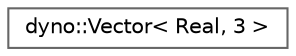 digraph "Graphical Class Hierarchy"
{
 // LATEX_PDF_SIZE
  bgcolor="transparent";
  edge [fontname=Helvetica,fontsize=10,labelfontname=Helvetica,labelfontsize=10];
  node [fontname=Helvetica,fontsize=10,shape=box,height=0.2,width=0.4];
  rankdir="LR";
  Node0 [id="Node000000",label="dyno::Vector\< Real, 3 \>",height=0.2,width=0.4,color="grey40", fillcolor="white", style="filled",URL="$classdyno_1_1_vector.html",tooltip=" "];
}
